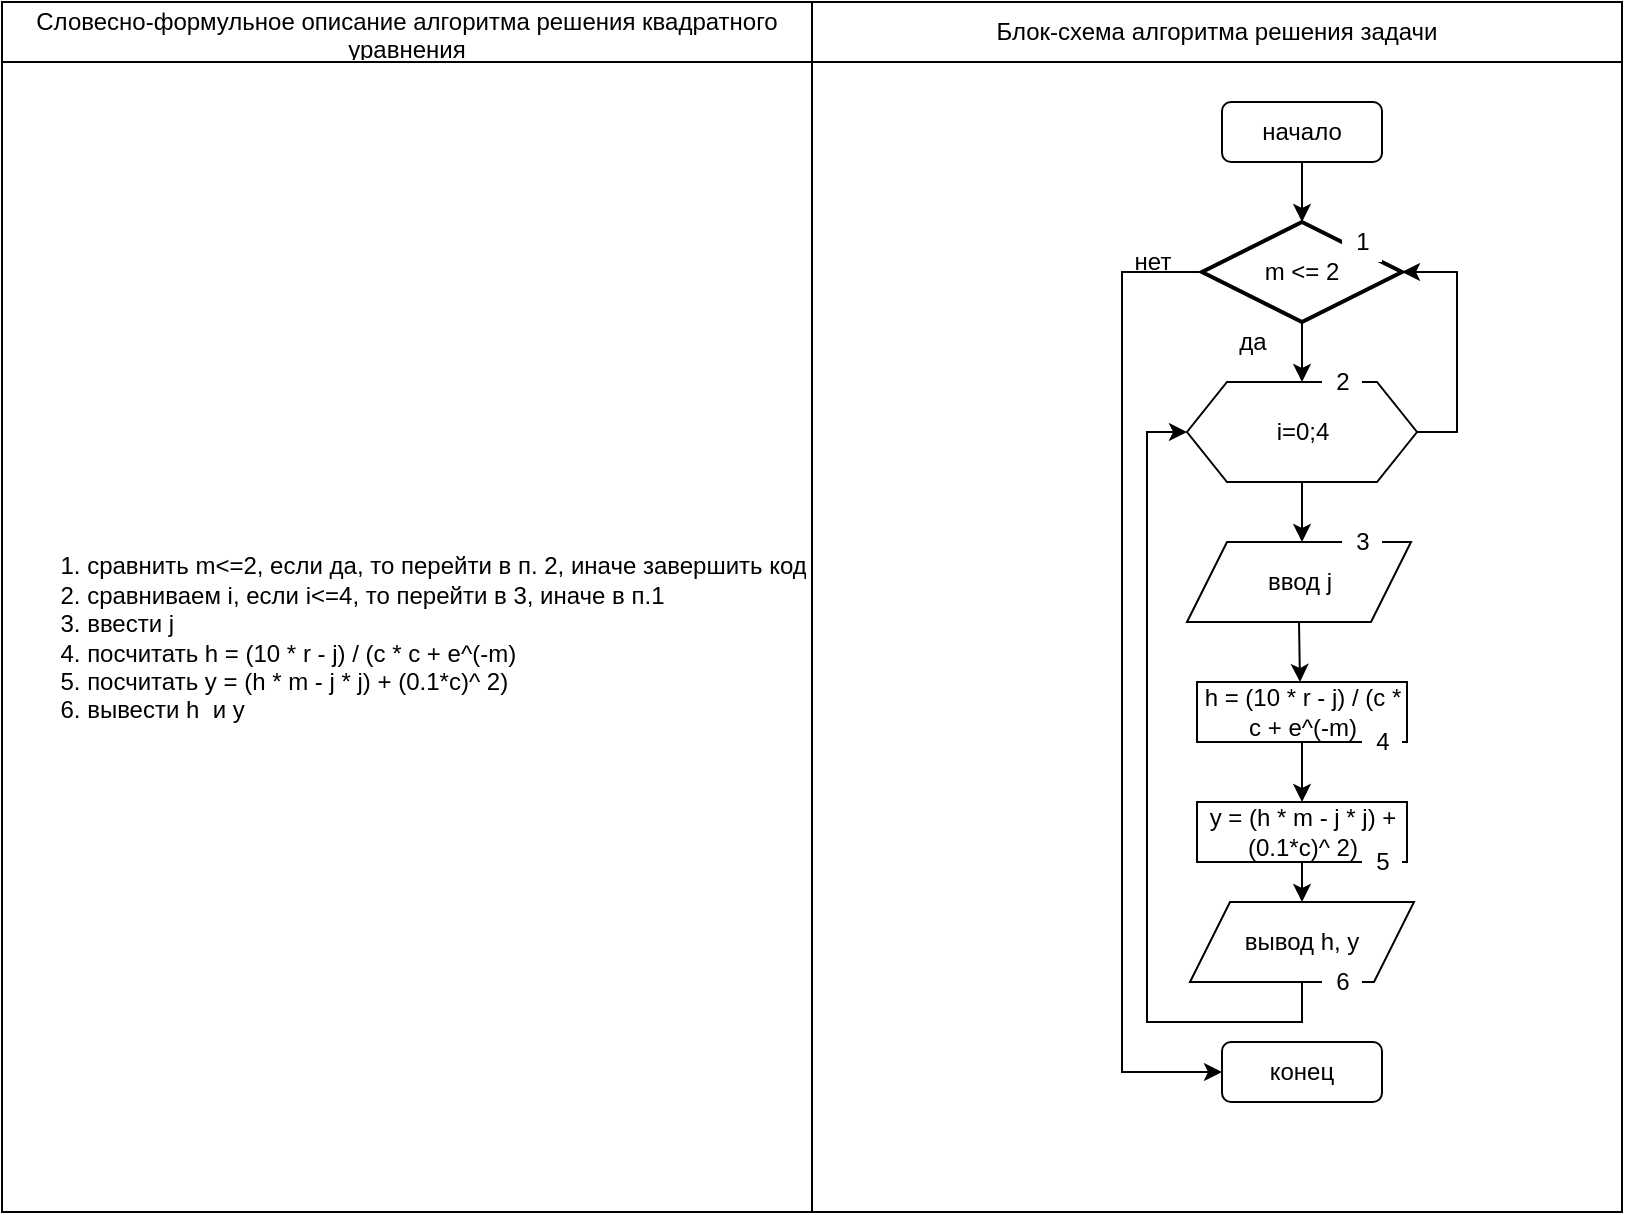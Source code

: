 <mxfile version="15.2.9" type="device"><diagram id="DDPW3AhMsvqkOLhENZXp" name="Page-1"><mxGraphModel dx="1038" dy="1733" grid="1" gridSize="10" guides="1" tooltips="1" connect="1" arrows="1" fold="1" page="1" pageScale="1" pageWidth="827" pageHeight="1169" math="0" shadow="0"><root><mxCell id="0"/><mxCell id="1" parent="0"/><mxCell id="ALXZ8YTwUEWSagqggGi2-25" value="" style="shape=table;startSize=0;container=1;collapsible=0;childLayout=tableLayout;" vertex="1" parent="1"><mxGeometry x="10" y="-1160" width="810" height="605" as="geometry"/></mxCell><mxCell id="ALXZ8YTwUEWSagqggGi2-26" value="" style="shape=partialRectangle;collapsible=0;dropTarget=0;pointerEvents=0;fillColor=none;top=0;left=0;bottom=0;right=0;points=[[0,0.5],[1,0.5]];portConstraint=eastwest;" vertex="1" parent="ALXZ8YTwUEWSagqggGi2-25"><mxGeometry width="810" height="30" as="geometry"/></mxCell><mxCell id="ALXZ8YTwUEWSagqggGi2-27" value="Словесно-формульное описание алгоритма решения квадратного уравнения" style="shape=partialRectangle;html=1;whiteSpace=wrap;connectable=0;overflow=hidden;fillColor=none;top=0;left=0;bottom=0;right=0;pointerEvents=1;" vertex="1" parent="ALXZ8YTwUEWSagqggGi2-26"><mxGeometry width="405" height="30" as="geometry"><mxRectangle width="405" height="30" as="alternateBounds"/></mxGeometry></mxCell><mxCell id="ALXZ8YTwUEWSagqggGi2-28" value="Блок-схема алгоритма решения задачи" style="shape=partialRectangle;html=1;whiteSpace=wrap;connectable=0;overflow=hidden;fillColor=none;top=0;left=0;bottom=0;right=0;pointerEvents=1;" vertex="1" parent="ALXZ8YTwUEWSagqggGi2-26"><mxGeometry x="405" width="405" height="30" as="geometry"><mxRectangle width="405" height="30" as="alternateBounds"/></mxGeometry></mxCell><mxCell id="ALXZ8YTwUEWSagqggGi2-29" value="" style="shape=partialRectangle;collapsible=0;dropTarget=0;pointerEvents=0;fillColor=none;top=0;left=0;bottom=0;right=0;points=[[0,0.5],[1,0.5]];portConstraint=eastwest;" vertex="1" parent="ALXZ8YTwUEWSagqggGi2-25"><mxGeometry y="30" width="810" height="575" as="geometry"/></mxCell><mxCell id="ALXZ8YTwUEWSagqggGi2-30" value="&lt;div align=&quot;left&quot;&gt;&lt;ol&gt;&lt;li&gt;сравнить m&amp;lt;=2, если да, то перейти в п. 2, иначе завершить код&lt;/li&gt;&lt;li&gt;сравниваем i, если i&amp;lt;=4, то перейти в 3, иначе в п.1&lt;/li&gt;&lt;li&gt;ввести j&lt;/li&gt;&lt;li&gt;посчитать h = (10 * r - j) / (c * c + e^(-m)&lt;/li&gt;&lt;li&gt;посчитать y = (h * m - j * j) + (0.1*c)^ 2) &lt;/li&gt;&lt;li&gt;вывести h&amp;nbsp; и y&lt;br&gt;&lt;/li&gt;&lt;/ol&gt;&lt;/div&gt;" style="shape=partialRectangle;html=1;whiteSpace=wrap;connectable=0;overflow=hidden;fillColor=none;top=0;left=0;bottom=0;right=0;pointerEvents=1;" vertex="1" parent="ALXZ8YTwUEWSagqggGi2-29"><mxGeometry width="405" height="575" as="geometry"><mxRectangle width="405" height="575" as="alternateBounds"/></mxGeometry></mxCell><mxCell id="ALXZ8YTwUEWSagqggGi2-31" value="" style="shape=partialRectangle;html=1;whiteSpace=wrap;connectable=0;overflow=hidden;fillColor=none;top=0;left=0;bottom=0;right=0;pointerEvents=1;" vertex="1" parent="ALXZ8YTwUEWSagqggGi2-29"><mxGeometry x="405" width="405" height="575" as="geometry"><mxRectangle width="405" height="575" as="alternateBounds"/></mxGeometry></mxCell><mxCell id="ALXZ8YTwUEWSagqggGi2-2" style="edgeStyle=orthogonalEdgeStyle;rounded=0;orthogonalLoop=1;jettySize=auto;html=1;exitX=0.5;exitY=1;exitDx=0;exitDy=0;" edge="1" parent="1" source="ALXZ8YTwUEWSagqggGi2-1"><mxGeometry relative="1" as="geometry"><mxPoint x="660" y="-1050" as="targetPoint"/></mxGeometry></mxCell><mxCell id="ALXZ8YTwUEWSagqggGi2-1" value="начало" style="rounded=1;whiteSpace=wrap;html=1;" vertex="1" parent="1"><mxGeometry x="620" y="-1110" width="80" height="30" as="geometry"/></mxCell><mxCell id="ALXZ8YTwUEWSagqggGi2-4" style="edgeStyle=orthogonalEdgeStyle;rounded=0;orthogonalLoop=1;jettySize=auto;html=1;exitX=0.5;exitY=1;exitDx=0;exitDy=0;exitPerimeter=0;" edge="1" parent="1" source="ALXZ8YTwUEWSagqggGi2-3"><mxGeometry relative="1" as="geometry"><mxPoint x="660" y="-970" as="targetPoint"/></mxGeometry></mxCell><mxCell id="ALXZ8YTwUEWSagqggGi2-18" style="edgeStyle=orthogonalEdgeStyle;rounded=0;orthogonalLoop=1;jettySize=auto;html=1;exitX=0;exitY=0.5;exitDx=0;exitDy=0;exitPerimeter=0;entryX=0;entryY=0.5;entryDx=0;entryDy=0;" edge="1" parent="1" source="ALXZ8YTwUEWSagqggGi2-3" target="ALXZ8YTwUEWSagqggGi2-17"><mxGeometry relative="1" as="geometry"><Array as="points"><mxPoint x="570" y="-1025"/><mxPoint x="570" y="-625"/></Array></mxGeometry></mxCell><mxCell id="ALXZ8YTwUEWSagqggGi2-3" value="m &amp;lt;= 2" style="strokeWidth=2;html=1;shape=mxgraph.flowchart.decision;whiteSpace=wrap;fontFamily=Helvetica;" vertex="1" parent="1"><mxGeometry x="610" y="-1050" width="100" height="50" as="geometry"/></mxCell><mxCell id="ALXZ8YTwUEWSagqggGi2-6" value="да" style="text;html=1;align=center;verticalAlign=middle;resizable=0;points=[];autosize=1;strokeColor=none;fillColor=none;" vertex="1" parent="1"><mxGeometry x="620" y="-1000" width="30" height="20" as="geometry"/></mxCell><mxCell id="ALXZ8YTwUEWSagqggGi2-7" value="нет" style="text;html=1;align=center;verticalAlign=middle;resizable=0;points=[];autosize=1;strokeColor=none;fillColor=none;" vertex="1" parent="1"><mxGeometry x="570" y="-1040" width="30" height="20" as="geometry"/></mxCell><mxCell id="ALXZ8YTwUEWSagqggGi2-9" style="edgeStyle=orthogonalEdgeStyle;rounded=0;orthogonalLoop=1;jettySize=auto;html=1;exitX=0.5;exitY=1;exitDx=0;exitDy=0;" edge="1" parent="1" source="ALXZ8YTwUEWSagqggGi2-8"><mxGeometry relative="1" as="geometry"><mxPoint x="660" y="-890" as="targetPoint"/></mxGeometry></mxCell><mxCell id="ALXZ8YTwUEWSagqggGi2-16" style="edgeStyle=orthogonalEdgeStyle;rounded=0;orthogonalLoop=1;jettySize=auto;html=1;exitX=1;exitY=0.5;exitDx=0;exitDy=0;entryX=1;entryY=0.5;entryDx=0;entryDy=0;entryPerimeter=0;" edge="1" parent="1" source="ALXZ8YTwUEWSagqggGi2-8" target="ALXZ8YTwUEWSagqggGi2-3"><mxGeometry relative="1" as="geometry"/></mxCell><mxCell id="ALXZ8YTwUEWSagqggGi2-8" value="i=0;4" style="shape=hexagon;perimeter=hexagonPerimeter2;whiteSpace=wrap;html=1;fixedSize=1;" vertex="1" parent="1"><mxGeometry x="602.5" y="-970" width="115" height="50" as="geometry"/></mxCell><mxCell id="ALXZ8YTwUEWSagqggGi2-11" style="edgeStyle=orthogonalEdgeStyle;rounded=0;orthogonalLoop=1;jettySize=auto;html=1;exitX=0.5;exitY=1;exitDx=0;exitDy=0;" edge="1" parent="1" source="ALXZ8YTwUEWSagqggGi2-10"><mxGeometry relative="1" as="geometry"><mxPoint x="659" y="-820" as="targetPoint"/></mxGeometry></mxCell><mxCell id="ALXZ8YTwUEWSagqggGi2-10" value="ввод j" style="shape=parallelogram;perimeter=parallelogramPerimeter;whiteSpace=wrap;html=1;fixedSize=1;" vertex="1" parent="1"><mxGeometry x="602.5" y="-890" width="112" height="40" as="geometry"/></mxCell><mxCell id="ALXZ8YTwUEWSagqggGi2-13" style="edgeStyle=orthogonalEdgeStyle;rounded=0;orthogonalLoop=1;jettySize=auto;html=1;exitX=0.5;exitY=1;exitDx=0;exitDy=0;" edge="1" parent="1" source="ALXZ8YTwUEWSagqggGi2-12"><mxGeometry relative="1" as="geometry"><mxPoint x="660" y="-760" as="targetPoint"/></mxGeometry></mxCell><mxCell id="ALXZ8YTwUEWSagqggGi2-12" value="h = (10 * r - j) / (c * c + e^(-m)" style="rounded=0;whiteSpace=wrap;html=1;" vertex="1" parent="1"><mxGeometry x="607.5" y="-820" width="105" height="30" as="geometry"/></mxCell><mxCell id="ALXZ8YTwUEWSagqggGi2-35" style="edgeStyle=orthogonalEdgeStyle;rounded=0;orthogonalLoop=1;jettySize=auto;html=1;exitX=0.5;exitY=1;exitDx=0;exitDy=0;entryX=0.5;entryY=0;entryDx=0;entryDy=0;" edge="1" parent="1" source="ALXZ8YTwUEWSagqggGi2-14" target="ALXZ8YTwUEWSagqggGi2-34"><mxGeometry relative="1" as="geometry"/></mxCell><mxCell id="ALXZ8YTwUEWSagqggGi2-14" value="y = (h * m - j * j) + (0.1*c)^ 2)" style="rounded=0;whiteSpace=wrap;html=1;" vertex="1" parent="1"><mxGeometry x="607.5" y="-760" width="105" height="30" as="geometry"/></mxCell><mxCell id="ALXZ8YTwUEWSagqggGi2-17" value="конец" style="rounded=1;whiteSpace=wrap;html=1;" vertex="1" parent="1"><mxGeometry x="620" y="-640" width="80" height="30" as="geometry"/></mxCell><mxCell id="ALXZ8YTwUEWSagqggGi2-19" value="1" style="text;html=1;align=center;verticalAlign=middle;resizable=0;points=[];autosize=1;strokeColor=none;fillColor=#FFFFFF;" vertex="1" parent="1"><mxGeometry x="680" y="-1050" width="20" height="20" as="geometry"/></mxCell><mxCell id="ALXZ8YTwUEWSagqggGi2-20" value="2" style="text;html=1;align=center;verticalAlign=middle;resizable=0;points=[];autosize=1;strokeColor=none;fillColor=#FFFFFF;" vertex="1" parent="1"><mxGeometry x="670" y="-980" width="20" height="20" as="geometry"/></mxCell><mxCell id="ALXZ8YTwUEWSagqggGi2-21" value="3" style="text;html=1;align=center;verticalAlign=middle;resizable=0;points=[];autosize=1;strokeColor=none;fillColor=#FFFFFF;" vertex="1" parent="1"><mxGeometry x="680" y="-900" width="20" height="20" as="geometry"/></mxCell><mxCell id="ALXZ8YTwUEWSagqggGi2-22" value="4" style="text;html=1;align=center;verticalAlign=middle;resizable=0;points=[];autosize=1;strokeColor=none;fillColor=#FFFFFF;" vertex="1" parent="1"><mxGeometry x="690" y="-800" width="20" height="20" as="geometry"/></mxCell><mxCell id="ALXZ8YTwUEWSagqggGi2-23" value="5" style="text;html=1;align=center;verticalAlign=middle;resizable=0;points=[];autosize=1;strokeColor=none;fillColor=#FFFFFF;" vertex="1" parent="1"><mxGeometry x="690" y="-740" width="20" height="20" as="geometry"/></mxCell><mxCell id="ALXZ8YTwUEWSagqggGi2-36" style="edgeStyle=orthogonalEdgeStyle;rounded=0;orthogonalLoop=1;jettySize=auto;html=1;exitX=0.5;exitY=1;exitDx=0;exitDy=0;entryX=0;entryY=0.5;entryDx=0;entryDy=0;" edge="1" parent="1" source="ALXZ8YTwUEWSagqggGi2-34" target="ALXZ8YTwUEWSagqggGi2-8"><mxGeometry relative="1" as="geometry"/></mxCell><mxCell id="ALXZ8YTwUEWSagqggGi2-34" value="вывод h, y" style="shape=parallelogram;perimeter=parallelogramPerimeter;whiteSpace=wrap;html=1;fixedSize=1;" vertex="1" parent="1"><mxGeometry x="604" y="-710" width="112" height="40" as="geometry"/></mxCell><mxCell id="ALXZ8YTwUEWSagqggGi2-37" value="6" style="text;html=1;align=center;verticalAlign=middle;resizable=0;points=[];autosize=1;strokeColor=none;fillColor=#FFFFFF;" vertex="1" parent="1"><mxGeometry x="670" y="-680" width="20" height="20" as="geometry"/></mxCell></root></mxGraphModel></diagram></mxfile>